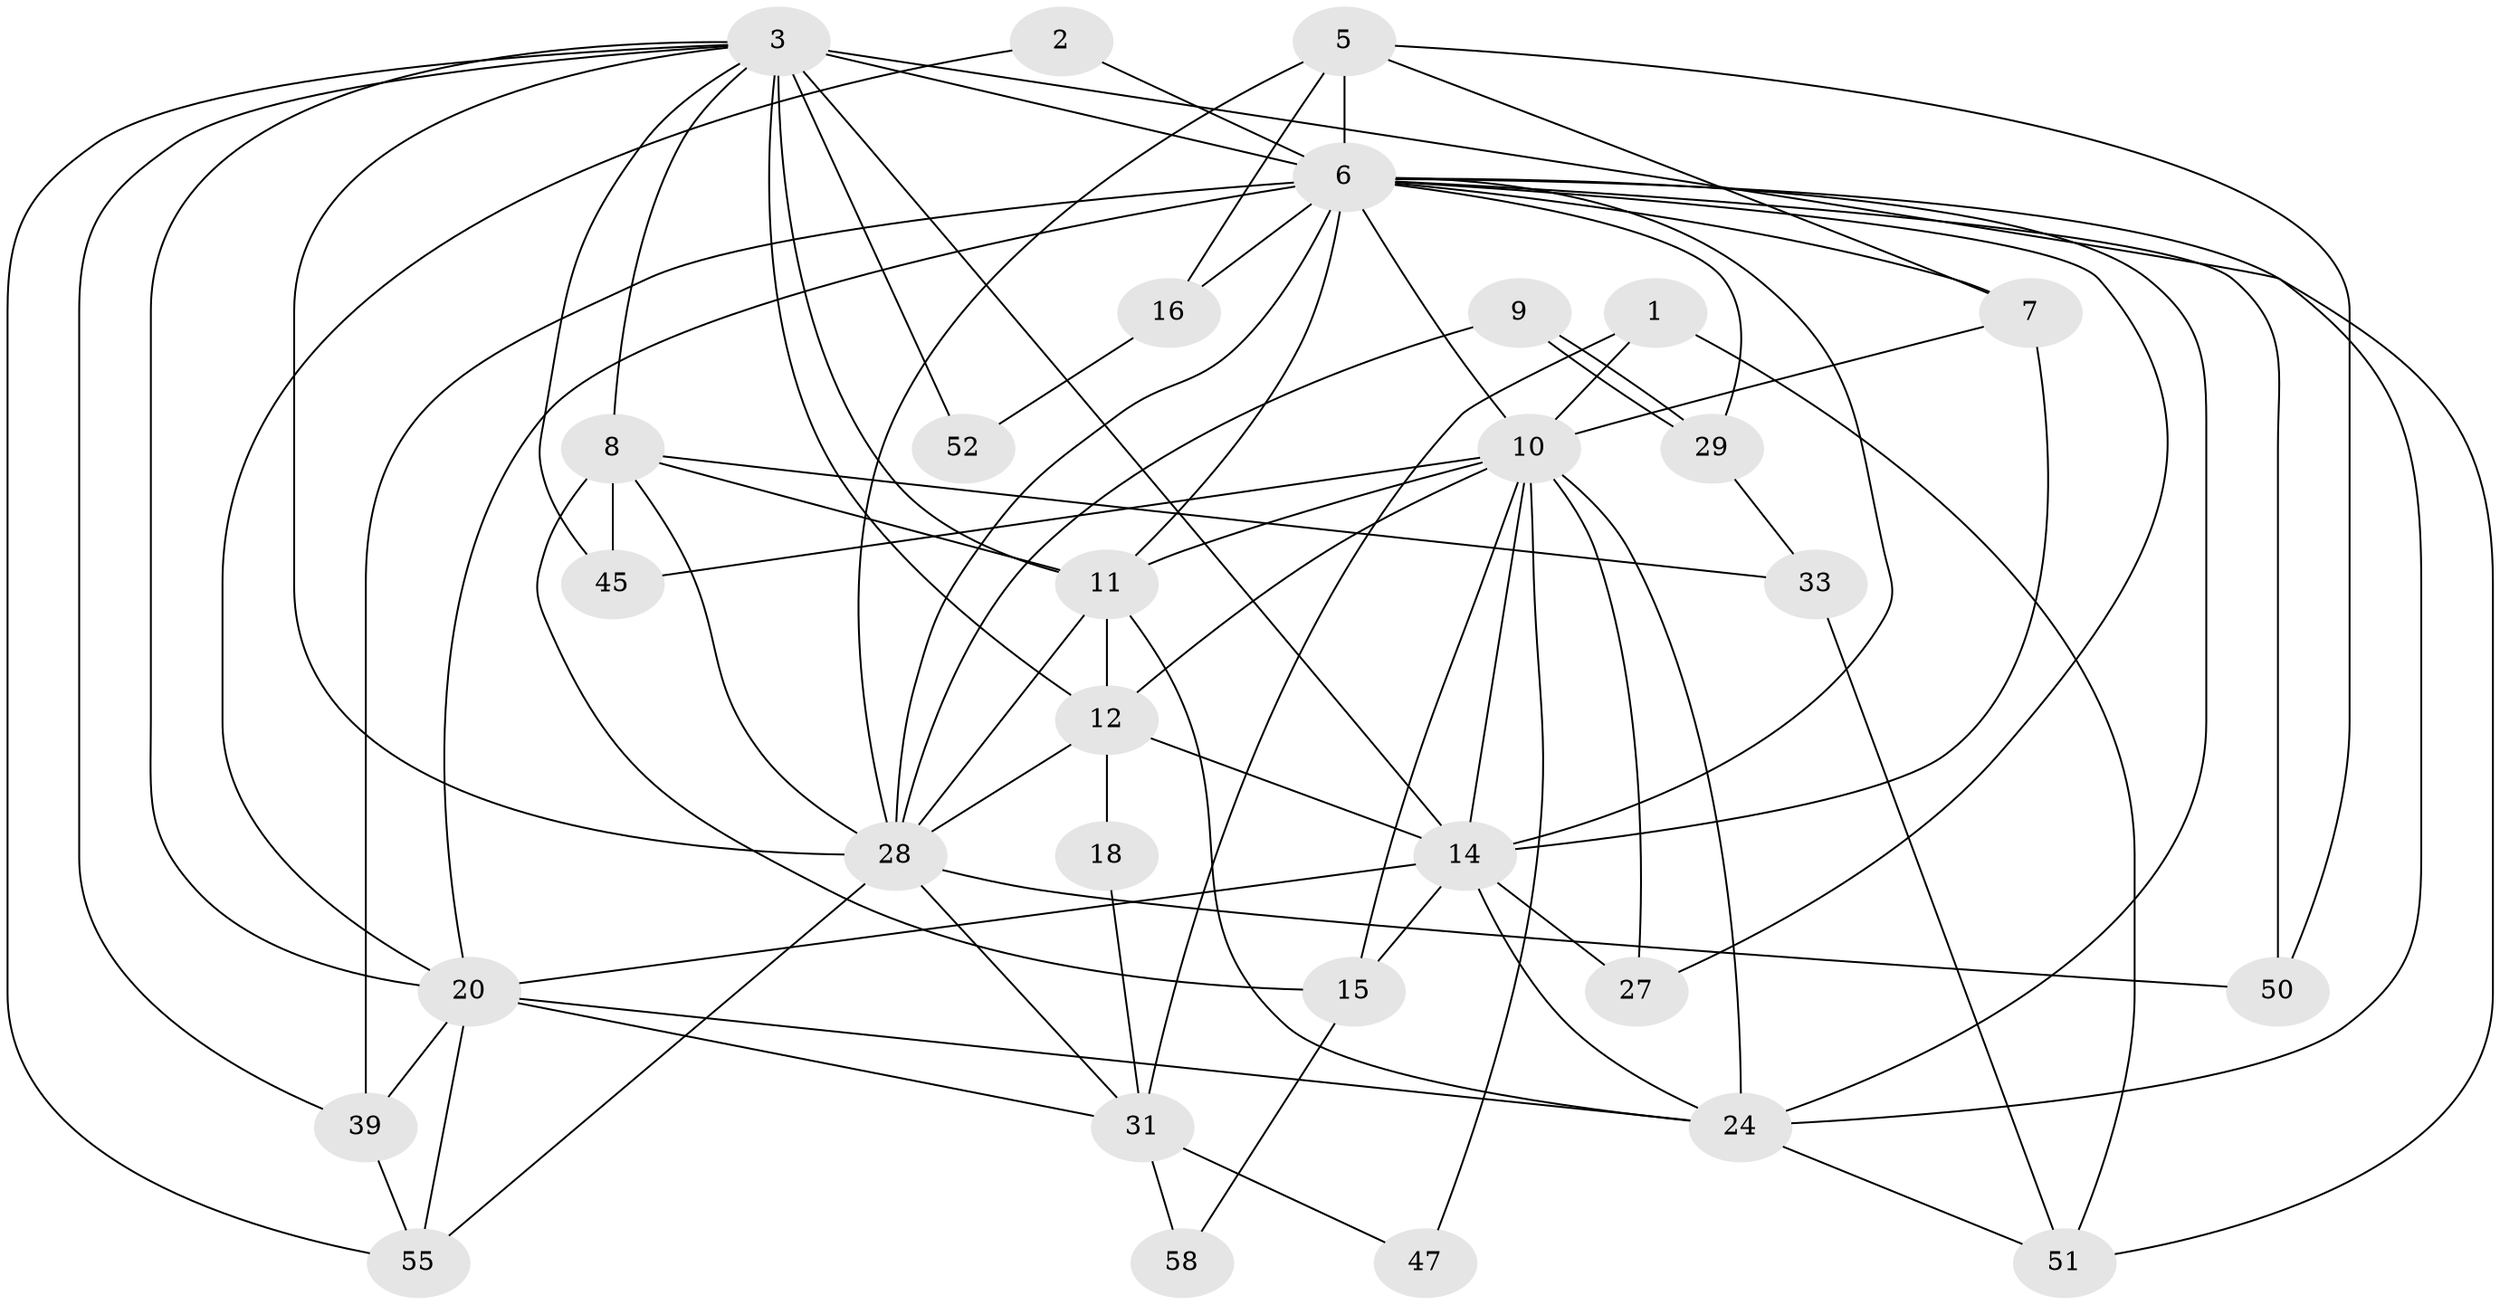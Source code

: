 // original degree distribution, {4: 0.25, 2: 0.15, 5: 0.23333333333333334, 3: 0.25, 6: 0.05, 8: 0.016666666666666666, 7: 0.05}
// Generated by graph-tools (version 1.1) at 2025/18/03/04/25 18:18:59]
// undirected, 30 vertices, 79 edges
graph export_dot {
graph [start="1"]
  node [color=gray90,style=filled];
  1;
  2;
  3 [super="+17+4"];
  5 [super="+21"];
  6 [super="+25+40+13"];
  7 [super="+35"];
  8 [super="+38"];
  9;
  10 [super="+37"];
  11 [super="+44+54"];
  12 [super="+26"];
  14 [super="+60+34"];
  15;
  16;
  18;
  20 [super="+48+23"];
  24 [super="+57"];
  27;
  28 [super="+36"];
  29;
  31;
  33;
  39;
  45;
  47;
  50;
  51;
  52;
  55;
  58;
  1 -- 31;
  1 -- 51;
  1 -- 10 [weight=2];
  2 -- 20;
  2 -- 6;
  3 -- 8;
  3 -- 39;
  3 -- 11 [weight=2];
  3 -- 20;
  3 -- 45;
  3 -- 12;
  3 -- 52;
  3 -- 6 [weight=3];
  3 -- 55;
  3 -- 24;
  3 -- 28;
  3 -- 14;
  5 -- 7;
  5 -- 16;
  5 -- 50;
  5 -- 28;
  5 -- 6;
  6 -- 50;
  6 -- 51;
  6 -- 7;
  6 -- 39;
  6 -- 20 [weight=2];
  6 -- 11;
  6 -- 10 [weight=2];
  6 -- 28;
  6 -- 14;
  6 -- 16;
  6 -- 27;
  6 -- 29;
  6 -- 24;
  7 -- 10;
  7 -- 14;
  8 -- 33;
  8 -- 15;
  8 -- 28;
  8 -- 11;
  8 -- 45;
  9 -- 29;
  9 -- 29;
  9 -- 28;
  10 -- 15;
  10 -- 27;
  10 -- 11 [weight=2];
  10 -- 12;
  10 -- 45;
  10 -- 47;
  10 -- 24;
  10 -- 14;
  11 -- 24;
  11 -- 12;
  11 -- 28;
  12 -- 14;
  12 -- 18;
  12 -- 28;
  14 -- 24;
  14 -- 27;
  14 -- 15;
  14 -- 20;
  15 -- 58;
  16 -- 52;
  18 -- 31;
  20 -- 24;
  20 -- 31;
  20 -- 55;
  20 -- 39;
  24 -- 51;
  28 -- 50;
  28 -- 55;
  28 -- 31;
  29 -- 33;
  31 -- 47;
  31 -- 58;
  33 -- 51;
  39 -- 55;
}
